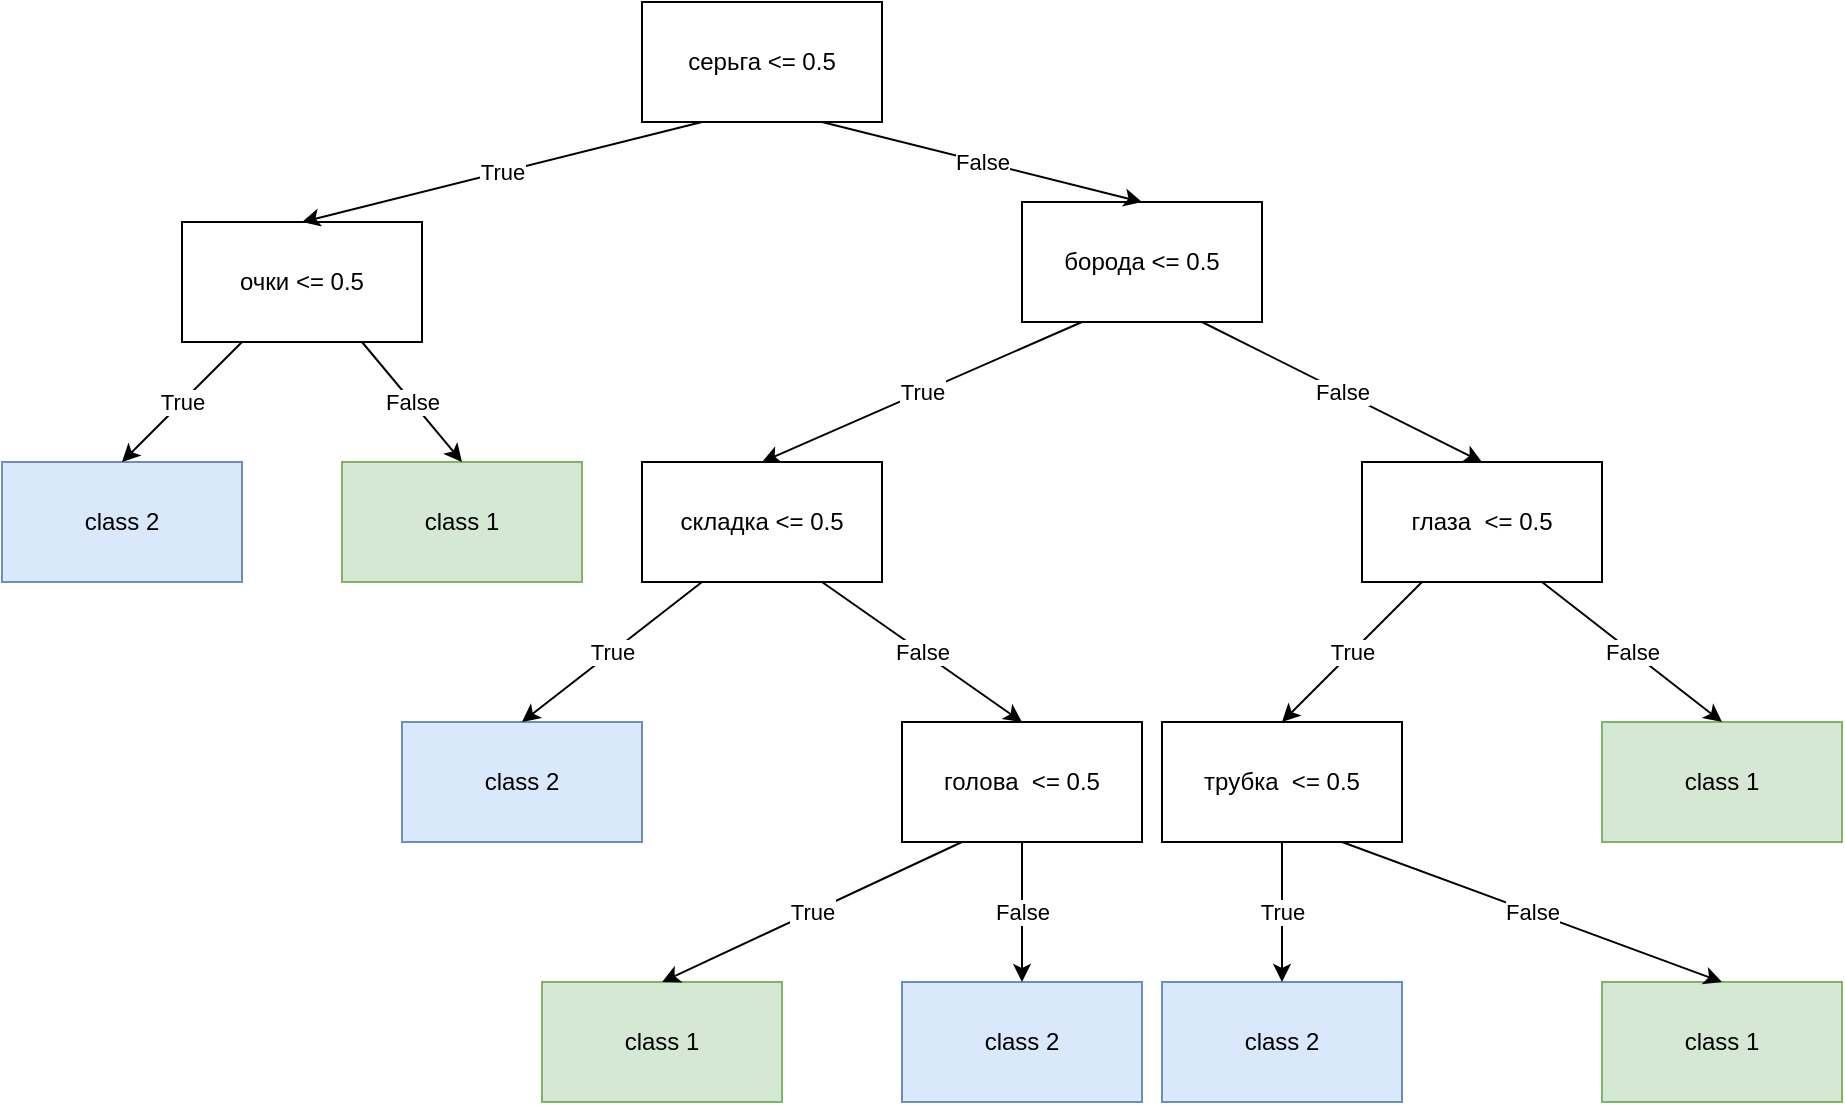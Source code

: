 <mxfile version="21.7.5" type="device">
  <diagram name="Page-1" id="-fs4lZJH4IMBciDy8n2N">
    <mxGraphModel dx="1917" dy="786" grid="1" gridSize="10000" guides="1" tooltips="1" connect="1" arrows="1" fold="1" page="1" pageScale="1" pageWidth="1100" pageHeight="1700" math="0" shadow="0">
      <root>
        <mxCell id="0" />
        <mxCell id="1" parent="0" />
        <mxCell id="K8w9RtXXQYxLwnifyPeA-1" value="серьга &amp;lt;= 0.5" style="rounded=0;whiteSpace=wrap;html=1;" vertex="1" parent="1">
          <mxGeometry x="340" y="250" width="120" height="60" as="geometry" />
        </mxCell>
        <mxCell id="K8w9RtXXQYxLwnifyPeA-3" value="очки &amp;lt;= 0.5" style="rounded=0;whiteSpace=wrap;html=1;" vertex="1" parent="1">
          <mxGeometry x="110" y="360" width="120" height="60" as="geometry" />
        </mxCell>
        <mxCell id="K8w9RtXXQYxLwnifyPeA-4" value="борода &amp;lt;= 0.5" style="rounded=0;whiteSpace=wrap;html=1;" vertex="1" parent="1">
          <mxGeometry x="530" y="350" width="120" height="60" as="geometry" />
        </mxCell>
        <mxCell id="K8w9RtXXQYxLwnifyPeA-5" value="складка &amp;lt;= 0.5" style="rounded=0;whiteSpace=wrap;html=1;" vertex="1" parent="1">
          <mxGeometry x="340" y="480" width="120" height="60" as="geometry" />
        </mxCell>
        <mxCell id="K8w9RtXXQYxLwnifyPeA-6" value="голова&amp;nbsp; &amp;lt;= 0.5" style="rounded=0;whiteSpace=wrap;html=1;" vertex="1" parent="1">
          <mxGeometry x="470" y="610" width="120" height="60" as="geometry" />
        </mxCell>
        <mxCell id="K8w9RtXXQYxLwnifyPeA-7" value="глаза&amp;nbsp; &amp;lt;= 0.5" style="rounded=0;whiteSpace=wrap;html=1;" vertex="1" parent="1">
          <mxGeometry x="700" y="480" width="120" height="60" as="geometry" />
        </mxCell>
        <mxCell id="K8w9RtXXQYxLwnifyPeA-8" value="трубка&amp;nbsp; &amp;lt;= 0.5" style="rounded=0;whiteSpace=wrap;html=1;" vertex="1" parent="1">
          <mxGeometry x="600" y="610" width="120" height="60" as="geometry" />
        </mxCell>
        <mxCell id="K8w9RtXXQYxLwnifyPeA-11" value="" style="endArrow=classic;html=1;rounded=0;exitX=0.25;exitY=1;exitDx=0;exitDy=0;entryX=0.5;entryY=0;entryDx=0;entryDy=0;" edge="1" parent="1" source="K8w9RtXXQYxLwnifyPeA-1" target="K8w9RtXXQYxLwnifyPeA-3">
          <mxGeometry relative="1" as="geometry">
            <mxPoint x="600" y="520" as="sourcePoint" />
            <mxPoint x="530" y="560" as="targetPoint" />
          </mxGeometry>
        </mxCell>
        <mxCell id="K8w9RtXXQYxLwnifyPeA-12" value="True" style="edgeLabel;resizable=0;html=1;align=center;verticalAlign=middle;" connectable="0" vertex="1" parent="K8w9RtXXQYxLwnifyPeA-11">
          <mxGeometry relative="1" as="geometry" />
        </mxCell>
        <mxCell id="K8w9RtXXQYxLwnifyPeA-13" value="" style="endArrow=classic;html=1;rounded=0;exitX=0.25;exitY=1;exitDx=0;exitDy=0;entryX=0.5;entryY=0;entryDx=0;entryDy=0;" edge="1" parent="1" source="K8w9RtXXQYxLwnifyPeA-4" target="K8w9RtXXQYxLwnifyPeA-5">
          <mxGeometry relative="1" as="geometry">
            <mxPoint x="380" y="320" as="sourcePoint" />
            <mxPoint x="310" y="370" as="targetPoint" />
          </mxGeometry>
        </mxCell>
        <mxCell id="K8w9RtXXQYxLwnifyPeA-14" value="True" style="edgeLabel;resizable=0;html=1;align=center;verticalAlign=middle;" connectable="0" vertex="1" parent="K8w9RtXXQYxLwnifyPeA-13">
          <mxGeometry relative="1" as="geometry" />
        </mxCell>
        <mxCell id="K8w9RtXXQYxLwnifyPeA-15" value="" style="endArrow=classic;html=1;rounded=0;exitX=0.25;exitY=1;exitDx=0;exitDy=0;entryX=0.5;entryY=0;entryDx=0;entryDy=0;" edge="1" parent="1" source="K8w9RtXXQYxLwnifyPeA-7" target="K8w9RtXXQYxLwnifyPeA-8">
          <mxGeometry relative="1" as="geometry">
            <mxPoint x="500" y="430" as="sourcePoint" />
            <mxPoint x="435" y="510" as="targetPoint" />
          </mxGeometry>
        </mxCell>
        <mxCell id="K8w9RtXXQYxLwnifyPeA-16" value="True" style="edgeLabel;resizable=0;html=1;align=center;verticalAlign=middle;" connectable="0" vertex="1" parent="K8w9RtXXQYxLwnifyPeA-15">
          <mxGeometry relative="1" as="geometry" />
        </mxCell>
        <mxCell id="K8w9RtXXQYxLwnifyPeA-17" value="" style="endArrow=classic;html=1;rounded=0;exitX=0.75;exitY=1;exitDx=0;exitDy=0;entryX=0.5;entryY=0;entryDx=0;entryDy=0;" edge="1" parent="1" source="K8w9RtXXQYxLwnifyPeA-1" target="K8w9RtXXQYxLwnifyPeA-4">
          <mxGeometry relative="1" as="geometry">
            <mxPoint x="590" y="420" as="sourcePoint" />
            <mxPoint x="690" y="420" as="targetPoint" />
          </mxGeometry>
        </mxCell>
        <mxCell id="K8w9RtXXQYxLwnifyPeA-18" value="False" style="edgeLabel;resizable=0;html=1;align=center;verticalAlign=middle;" connectable="0" vertex="1" parent="K8w9RtXXQYxLwnifyPeA-17">
          <mxGeometry relative="1" as="geometry" />
        </mxCell>
        <mxCell id="K8w9RtXXQYxLwnifyPeA-20" value="" style="endArrow=classic;html=1;rounded=0;exitX=0.75;exitY=1;exitDx=0;exitDy=0;entryX=0.5;entryY=0;entryDx=0;entryDy=0;" edge="1" parent="1" source="K8w9RtXXQYxLwnifyPeA-4" target="K8w9RtXXQYxLwnifyPeA-7">
          <mxGeometry relative="1" as="geometry">
            <mxPoint x="440" y="320" as="sourcePoint" />
            <mxPoint x="530" y="370" as="targetPoint" />
          </mxGeometry>
        </mxCell>
        <mxCell id="K8w9RtXXQYxLwnifyPeA-21" value="False" style="edgeLabel;resizable=0;html=1;align=center;verticalAlign=middle;" connectable="0" vertex="1" parent="K8w9RtXXQYxLwnifyPeA-20">
          <mxGeometry relative="1" as="geometry" />
        </mxCell>
        <mxCell id="K8w9RtXXQYxLwnifyPeA-22" value="" style="endArrow=classic;html=1;rounded=0;exitX=0.75;exitY=1;exitDx=0;exitDy=0;entryX=0.5;entryY=0;entryDx=0;entryDy=0;" edge="1" parent="1" source="K8w9RtXXQYxLwnifyPeA-5" target="K8w9RtXXQYxLwnifyPeA-6">
          <mxGeometry relative="1" as="geometry">
            <mxPoint x="560" y="430" as="sourcePoint" />
            <mxPoint x="680" y="510" as="targetPoint" />
          </mxGeometry>
        </mxCell>
        <mxCell id="K8w9RtXXQYxLwnifyPeA-23" value="False" style="edgeLabel;resizable=0;html=1;align=center;verticalAlign=middle;" connectable="0" vertex="1" parent="K8w9RtXXQYxLwnifyPeA-22">
          <mxGeometry relative="1" as="geometry" />
        </mxCell>
        <mxCell id="K8w9RtXXQYxLwnifyPeA-24" value="class 1" style="rounded=0;whiteSpace=wrap;html=1;fillColor=#d5e8d4;strokeColor=#82b366;" vertex="1" parent="1">
          <mxGeometry x="190" y="480" width="120" height="60" as="geometry" />
        </mxCell>
        <mxCell id="K8w9RtXXQYxLwnifyPeA-25" value="class 2" style="rounded=0;whiteSpace=wrap;html=1;fillColor=#dae8fc;strokeColor=#6c8ebf;" vertex="1" parent="1">
          <mxGeometry x="20" y="480" width="120" height="60" as="geometry" />
        </mxCell>
        <mxCell id="K8w9RtXXQYxLwnifyPeA-26" value="class 2" style="rounded=0;whiteSpace=wrap;html=1;fillColor=#dae8fc;strokeColor=#6c8ebf;" vertex="1" parent="1">
          <mxGeometry x="220" y="610" width="120" height="60" as="geometry" />
        </mxCell>
        <mxCell id="K8w9RtXXQYxLwnifyPeA-27" value="class 1" style="rounded=0;whiteSpace=wrap;html=1;fillColor=#d5e8d4;strokeColor=#82b366;" vertex="1" parent="1">
          <mxGeometry x="820" y="610" width="120" height="60" as="geometry" />
        </mxCell>
        <mxCell id="K8w9RtXXQYxLwnifyPeA-28" value="class 1" style="rounded=0;whiteSpace=wrap;html=1;fillColor=#d5e8d4;strokeColor=#82b366;" vertex="1" parent="1">
          <mxGeometry x="290" y="740" width="120" height="60" as="geometry" />
        </mxCell>
        <mxCell id="K8w9RtXXQYxLwnifyPeA-29" value="class 2" style="rounded=0;whiteSpace=wrap;html=1;fillColor=#dae8fc;strokeColor=#6c8ebf;" vertex="1" parent="1">
          <mxGeometry x="470" y="740" width="120" height="60" as="geometry" />
        </mxCell>
        <mxCell id="K8w9RtXXQYxLwnifyPeA-30" value="class 2" style="rounded=0;whiteSpace=wrap;html=1;fillColor=#dae8fc;strokeColor=#6c8ebf;" vertex="1" parent="1">
          <mxGeometry x="600" y="740" width="120" height="60" as="geometry" />
        </mxCell>
        <mxCell id="K8w9RtXXQYxLwnifyPeA-31" value="class 1" style="rounded=0;whiteSpace=wrap;html=1;fillColor=#d5e8d4;strokeColor=#82b366;" vertex="1" parent="1">
          <mxGeometry x="820" y="740" width="120" height="60" as="geometry" />
        </mxCell>
        <mxCell id="K8w9RtXXQYxLwnifyPeA-32" value="" style="endArrow=classic;html=1;rounded=0;entryX=0.5;entryY=0;entryDx=0;entryDy=0;exitX=0.75;exitY=1;exitDx=0;exitDy=0;" edge="1" parent="1" source="K8w9RtXXQYxLwnifyPeA-7" target="K8w9RtXXQYxLwnifyPeA-27">
          <mxGeometry relative="1" as="geometry">
            <mxPoint x="770" y="570" as="sourcePoint" />
            <mxPoint x="770" y="490" as="targetPoint" />
          </mxGeometry>
        </mxCell>
        <mxCell id="K8w9RtXXQYxLwnifyPeA-33" value="False" style="edgeLabel;resizable=0;html=1;align=center;verticalAlign=middle;" connectable="0" vertex="1" parent="K8w9RtXXQYxLwnifyPeA-32">
          <mxGeometry relative="1" as="geometry" />
        </mxCell>
        <mxCell id="K8w9RtXXQYxLwnifyPeA-34" value="" style="endArrow=classic;html=1;rounded=0;exitX=0.25;exitY=1;exitDx=0;exitDy=0;entryX=0.5;entryY=0;entryDx=0;entryDy=0;" edge="1" parent="1" source="K8w9RtXXQYxLwnifyPeA-3" target="K8w9RtXXQYxLwnifyPeA-25">
          <mxGeometry relative="1" as="geometry">
            <mxPoint x="380" y="320" as="sourcePoint" />
            <mxPoint x="180" y="370" as="targetPoint" />
          </mxGeometry>
        </mxCell>
        <mxCell id="K8w9RtXXQYxLwnifyPeA-35" value="True" style="edgeLabel;resizable=0;html=1;align=center;verticalAlign=middle;" connectable="0" vertex="1" parent="K8w9RtXXQYxLwnifyPeA-34">
          <mxGeometry relative="1" as="geometry" />
        </mxCell>
        <mxCell id="K8w9RtXXQYxLwnifyPeA-36" value="" style="endArrow=classic;html=1;rounded=0;exitX=0.75;exitY=1;exitDx=0;exitDy=0;entryX=0.5;entryY=0;entryDx=0;entryDy=0;" edge="1" parent="1" source="K8w9RtXXQYxLwnifyPeA-3" target="K8w9RtXXQYxLwnifyPeA-24">
          <mxGeometry relative="1" as="geometry">
            <mxPoint x="440" y="320" as="sourcePoint" />
            <mxPoint x="600" y="360" as="targetPoint" />
          </mxGeometry>
        </mxCell>
        <mxCell id="K8w9RtXXQYxLwnifyPeA-37" value="False" style="edgeLabel;resizable=0;html=1;align=center;verticalAlign=middle;" connectable="0" vertex="1" parent="K8w9RtXXQYxLwnifyPeA-36">
          <mxGeometry relative="1" as="geometry" />
        </mxCell>
        <mxCell id="K8w9RtXXQYxLwnifyPeA-38" value="" style="endArrow=classic;html=1;rounded=0;exitX=0.25;exitY=1;exitDx=0;exitDy=0;entryX=0.5;entryY=0;entryDx=0;entryDy=0;" edge="1" parent="1" source="K8w9RtXXQYxLwnifyPeA-5" target="K8w9RtXXQYxLwnifyPeA-26">
          <mxGeometry relative="1" as="geometry">
            <mxPoint x="570" y="420" as="sourcePoint" />
            <mxPoint x="410" y="490" as="targetPoint" />
          </mxGeometry>
        </mxCell>
        <mxCell id="K8w9RtXXQYxLwnifyPeA-39" value="True" style="edgeLabel;resizable=0;html=1;align=center;verticalAlign=middle;" connectable="0" vertex="1" parent="K8w9RtXXQYxLwnifyPeA-38">
          <mxGeometry relative="1" as="geometry" />
        </mxCell>
        <mxCell id="K8w9RtXXQYxLwnifyPeA-40" value="" style="endArrow=classic;html=1;rounded=0;exitX=0.25;exitY=1;exitDx=0;exitDy=0;entryX=0.5;entryY=0;entryDx=0;entryDy=0;" edge="1" parent="1" source="K8w9RtXXQYxLwnifyPeA-6" target="K8w9RtXXQYxLwnifyPeA-28">
          <mxGeometry relative="1" as="geometry">
            <mxPoint x="570" y="420" as="sourcePoint" />
            <mxPoint x="410" y="490" as="targetPoint" />
          </mxGeometry>
        </mxCell>
        <mxCell id="K8w9RtXXQYxLwnifyPeA-41" value="True" style="edgeLabel;resizable=0;html=1;align=center;verticalAlign=middle;" connectable="0" vertex="1" parent="K8w9RtXXQYxLwnifyPeA-40">
          <mxGeometry relative="1" as="geometry" />
        </mxCell>
        <mxCell id="K8w9RtXXQYxLwnifyPeA-42" value="" style="endArrow=classic;html=1;rounded=0;exitX=0.5;exitY=1;exitDx=0;exitDy=0;entryX=0.5;entryY=0;entryDx=0;entryDy=0;" edge="1" parent="1" source="K8w9RtXXQYxLwnifyPeA-8" target="K8w9RtXXQYxLwnifyPeA-30">
          <mxGeometry relative="1" as="geometry">
            <mxPoint x="570" y="420" as="sourcePoint" />
            <mxPoint x="410" y="490" as="targetPoint" />
          </mxGeometry>
        </mxCell>
        <mxCell id="K8w9RtXXQYxLwnifyPeA-43" value="True" style="edgeLabel;resizable=0;html=1;align=center;verticalAlign=middle;" connectable="0" vertex="1" parent="K8w9RtXXQYxLwnifyPeA-42">
          <mxGeometry relative="1" as="geometry" />
        </mxCell>
        <mxCell id="K8w9RtXXQYxLwnifyPeA-44" value="" style="endArrow=classic;html=1;rounded=0;exitX=0.5;exitY=1;exitDx=0;exitDy=0;entryX=0.5;entryY=0;entryDx=0;entryDy=0;" edge="1" parent="1" source="K8w9RtXXQYxLwnifyPeA-6" target="K8w9RtXXQYxLwnifyPeA-29">
          <mxGeometry relative="1" as="geometry">
            <mxPoint x="440" y="550" as="sourcePoint" />
            <mxPoint x="540" y="620" as="targetPoint" />
          </mxGeometry>
        </mxCell>
        <mxCell id="K8w9RtXXQYxLwnifyPeA-45" value="False" style="edgeLabel;resizable=0;html=1;align=center;verticalAlign=middle;" connectable="0" vertex="1" parent="K8w9RtXXQYxLwnifyPeA-44">
          <mxGeometry relative="1" as="geometry" />
        </mxCell>
        <mxCell id="K8w9RtXXQYxLwnifyPeA-46" value="" style="endArrow=classic;html=1;rounded=0;exitX=0.75;exitY=1;exitDx=0;exitDy=0;entryX=0.5;entryY=0;entryDx=0;entryDy=0;" edge="1" parent="1" source="K8w9RtXXQYxLwnifyPeA-8" target="K8w9RtXXQYxLwnifyPeA-31">
          <mxGeometry relative="1" as="geometry">
            <mxPoint x="540" y="680" as="sourcePoint" />
            <mxPoint x="540" y="750" as="targetPoint" />
          </mxGeometry>
        </mxCell>
        <mxCell id="K8w9RtXXQYxLwnifyPeA-47" value="False" style="edgeLabel;resizable=0;html=1;align=center;verticalAlign=middle;" connectable="0" vertex="1" parent="K8w9RtXXQYxLwnifyPeA-46">
          <mxGeometry relative="1" as="geometry" />
        </mxCell>
      </root>
    </mxGraphModel>
  </diagram>
</mxfile>
